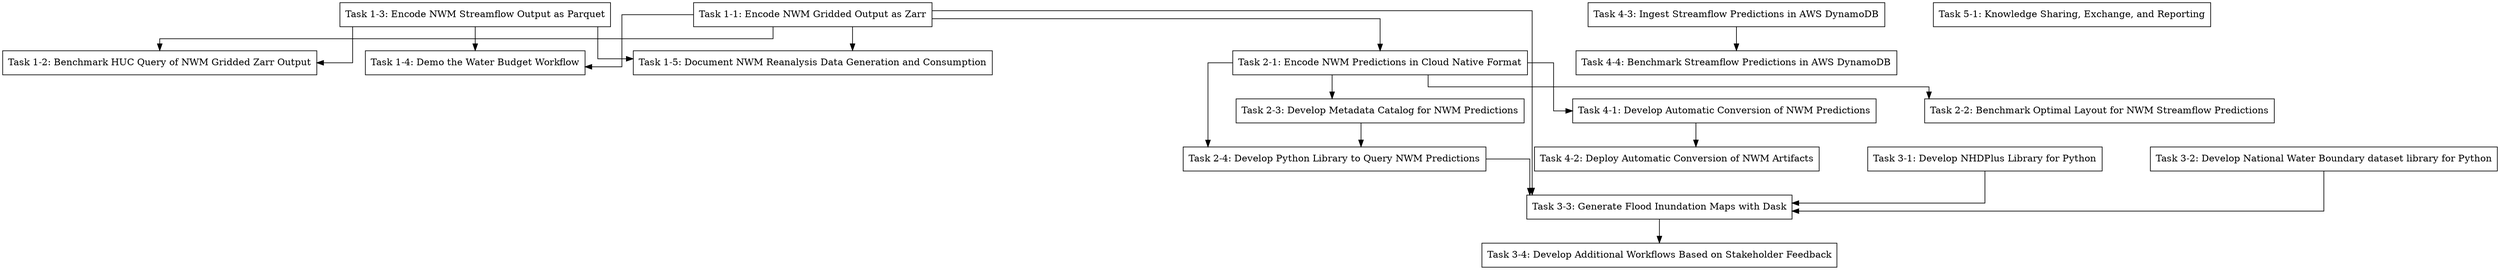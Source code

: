 digraph G {
    rankdir=TB;
    graph [splines=ortho, nodesep=1];
    node [shape=rectangle];

    1.1 -> 1.2;
    1.3 -> 1.2;
    1.1 -> 1.4;
    1.3 -> 1.4;
    1.1 -> 1.5;
    1.3 -> 1.5;

    1.1 -> 2.1;
    2.1 -> 2.2;
    2.1 -> 2.3;
    2.1 -> 2.4;
    2.3 -> 2.4;

    2.4 -> 3.3;
    1.1 -> 3.3;
    3.1 -> 3.3;
    3.2 -> 3.3;
    3.3 -> 3.4;

    2.1 -> 4.1;
    4.1 -> 4.2;
    4.3 -> 4.4;

    1.1 [label="Task 1-1: Encode NWM Gridded Output as Zarr"];
    1.2 [label="Task 1-2: Benchmark HUC Query of NWM Gridded Zarr Output"];
    1.3 [label="Task 1-3: Encode NWM Streamflow Output as Parquet"];
    1.4 [label="Task 1-4: Demo the Water Budget Workflow"];
    1.5 [label="Task 1-5: Document NWM Reanalysis Data Generation and Consumption"];
    2.1 [label="Task 2-1: Encode NWM Predictions in Cloud Native Format"];
    2.2 [label="Task 2-2: Benchmark Optimal Layout for NWM Streamflow Predictions"];
    2.3 [label="Task 2-3: Develop Metadata Catalog for NWM Predictions"];
    2.4 [label="Task 2-4: Develop Python Library to Query NWM Predictions"];
    3.1 [label="Task 3-1: Develop NHDPlus Library for Python"];
    3.2 [label="Task 3-2: Develop National Water Boundary dataset library for Python"];
    3.3 [label="Task 3-3: Generate Flood Inundation Maps with Dask"];
    3.4 [label="Task 3-4: Develop Additional Workflows Based on Stakeholder Feedback"];
    4.1 [label="Task 4-1: Develop Automatic Conversion of NWM Predictions"];
    4.2 [label="Task 4-2: Deploy Automatic Conversion of NWM Artifacts"];
    4.3 [label="Task 4-3: Ingest Streamflow Predictions in AWS DynamoDB"];
    4.4 [label="Task 4-4: Benchmark Streamflow Predictions in AWS DynamoDB"];
    5.1 [label="Task 5-1: Knowledge Sharing, Exchange, and Reporting"];
}